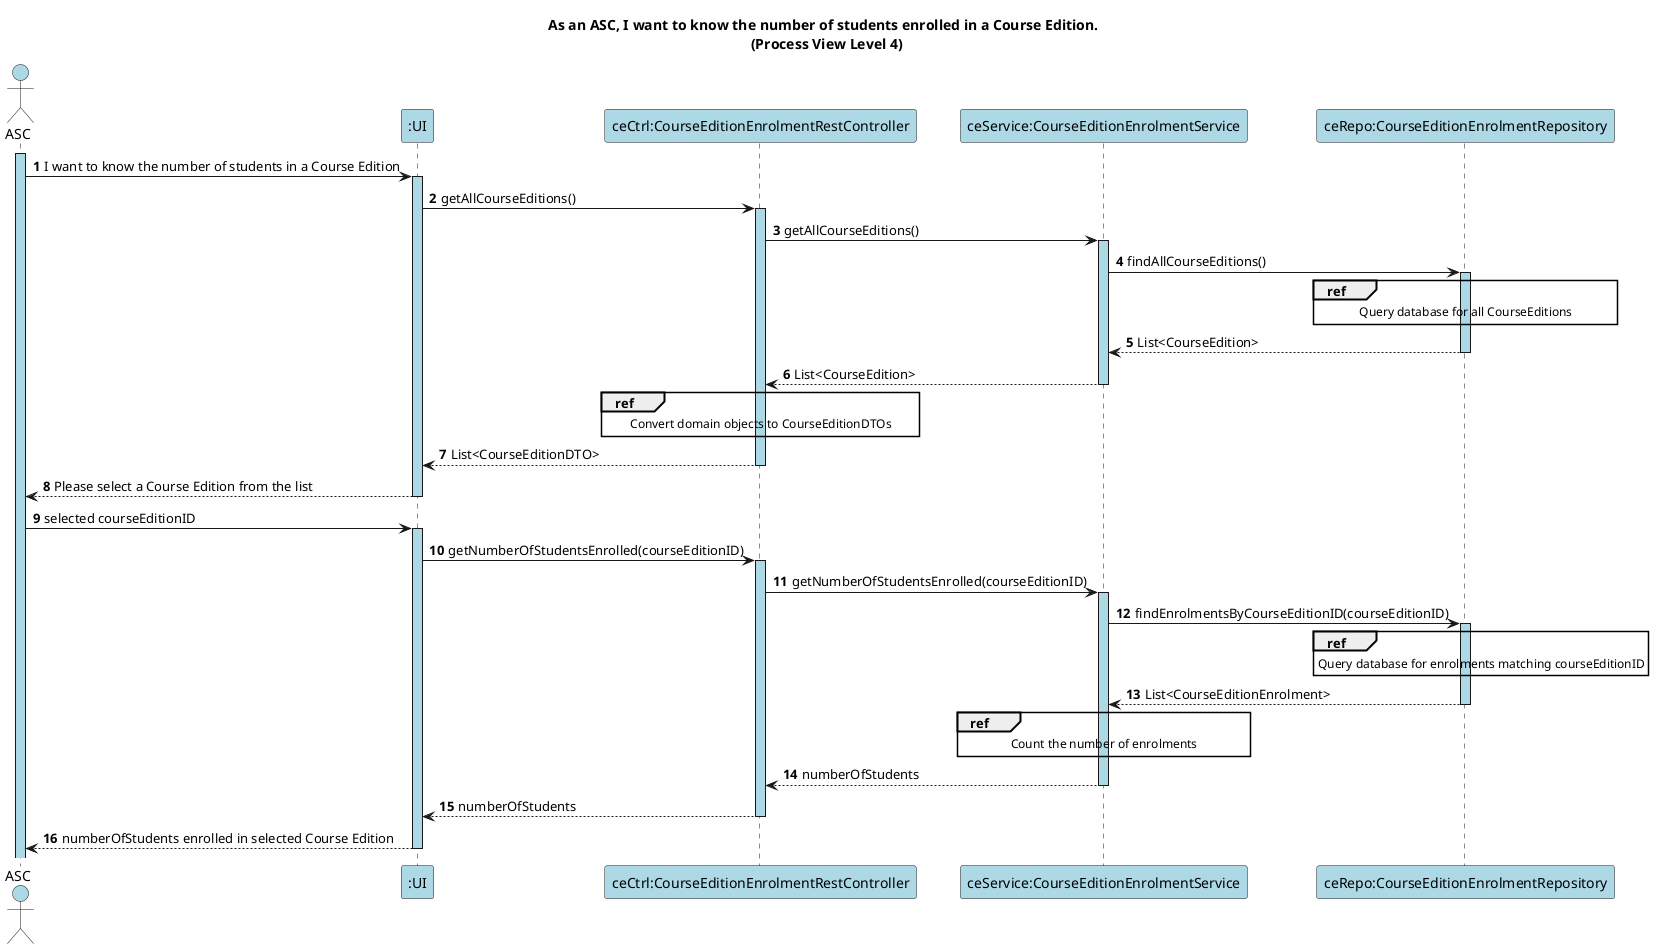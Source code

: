 @startuml

autonumber

title As an ASC, I want to know the number of students enrolled in a Course Edition. \n (Process View Level 4)

actor ASC as Admin #lightblue

participant ":UI" as UI #lightblue
participant "ceCtrl:CourseEditionEnrolmentRestController" as C #lightblue
participant "ceService:CourseEditionEnrolmentService" as S #lightblue
participant "ceRepo:CourseEditionEnrolmentRepository" as R #lightblue

activate Admin #lightblue
Admin -> UI ++ #lightblue: I want to know the number of students in a Course Edition

UI -> C ++ #lightblue: getAllCourseEditions()

C -> S ++ #lightblue: getAllCourseEditions()
S -> R ++ #lightblue: findAllCourseEditions()

ref over R
    Query database for all CourseEditions
end ref

R --> S --: List<CourseEdition>
S --> C --: List<CourseEdition>

ref over C
    Convert domain objects to CourseEditionDTOs
end ref

C --> UI --: List<CourseEditionDTO>
UI --> Admin --: Please select a Course Edition from the list

Admin -> UI ++ #lightblue: selected courseEditionID

UI -> C ++ #lightblue: getNumberOfStudentsEnrolled(courseEditionID)
C -> S ++ #lightblue: getNumberOfStudentsEnrolled(courseEditionID)
S -> R ++ #lightblue: findEnrolmentsByCourseEditionID(courseEditionID)

ref over R
    Query database for enrolments matching courseEditionID
end ref

R --> S --: List<CourseEditionEnrolment>

ref over S
    Count the number of enrolments
end ref

S --> C --: numberOfStudents
C --> UI --: numberOfStudents
UI --> Admin --: numberOfStudents enrolled in selected Course Edition

@enduml